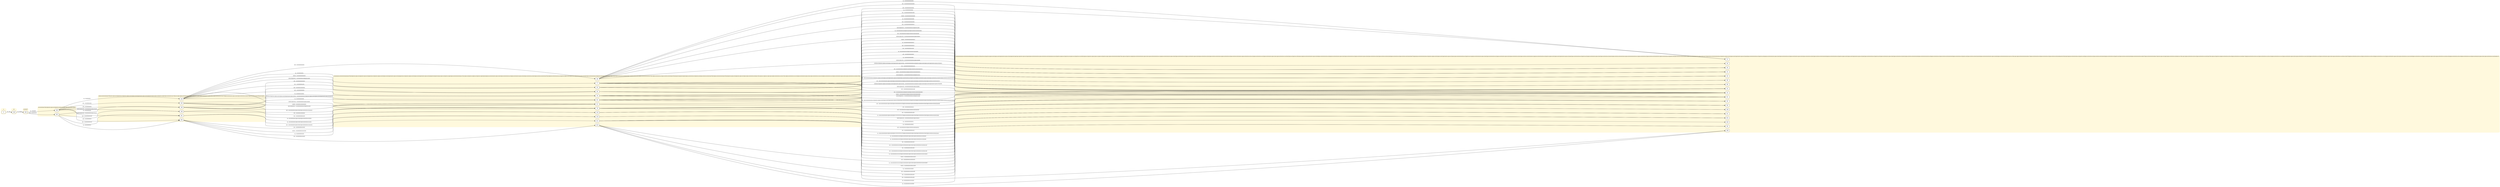 digraph "MONgen/Seed744556043" {
rankdir=LR
node [style=filled fillcolor=white]
subgraph cluster0 {
style="rounded,filled" color="#FFF9DD" node [style="rounded,filled" shape=box fillcolor="#FFFFFF"]
label=ε
M0S0 [label=0];
}
subgraph cluster1 {
style="rounded,filled" color="#FFF9DD" node [style="rounded,filled" shape=box fillcolor="#FFFFFF"]
label="r1"
M1S158 [label=158];
}
subgraph cluster2 {
style="rounded,filled" color="#FFF9DD" node [style="rounded,filled" shape=box fillcolor="#FFFFFF"]
label="r1r2r2?"
M2S159 [label=159];
}
subgraph cluster3 {
style="rounded,filled" color="#FFF9DD" node [style="rounded,filled" shape=box fillcolor="#FFFFFF"]
label="(r1r2r2(((r2?|r2)|((r2r1)|(r1r2)))|((r2r1)|(r1r2)))|r1)|(r1r2r2r2r1?|r1)"
M3S160 [label=160];
M3S162 [label=162];
}
subgraph cluster4 {
style="rounded,filled" color="#FFF9DD" node [style="rounded,filled" shape=box fillcolor="#FFFFFF"]
label="(((((r1r2r2r2(((((r2?|((r2r1)|(r1r2)))|((r2(r1r2)|(r2r1))|((r1r2r2)|((r1r2r2)|(r2(r2r1)|(r1r2))))))|(r2r2))|r1)|((r1r2)|(r2r1)))|r2)|(r1r2r2r2r1(r1?|(r1r1))|r1))|(r1r2r2r2r2(r1?|((r1r2)|(r2r1)))|r2))|((r1r2r2(r2r1)|(r1r2)r1)|(r1r2r2r2r1r1)r1?))|((r1r2r2(r2r1)|(r1r2)r2)|(r1r2r2r2r1r2)r2?))|(r1r2r2r1r2(r2?|(r2r2))|r2)"
M4S144 [label=144];
M4S163 [label=163];
M4S149 [label=149];
M4S161 [label=161];
M4S146 [label=146];
M4S145 [label=145];
}
subgraph cluster5 {
style="rounded,filled" color="#FFF9DD" node [style="rounded,filled" shape=box fillcolor="#FFFFFF"]
label="(((((((((((r1r2r2r2r2(((((((((r2?|r2)|((r2r1)|(r1r2)))|((r2r1)|(r1r2)))|((r2(r1r2)|(r2r1))|((r1r2r2)|((r1r2r2)|(r2(r2r1)|(r1r2))))))|((r2(r1r2)|(r2r1))|((r1r2r2)|((r1r2r2)|(r2(r2r1)|(r1r2))))))|(r2r2))|(r2r2))|r1)|((r1r2)|(r2r1)))|r2)|(r1r2r2r2r2r2((((r1?|r1)|((r1r2)|(r2r1)))|((r1r2)|(r2r1)))|r2)|r2))|((((r1r2r2r2(r2r1)|(r1r2)r2)|(r1r2r2r2r2r1r2))|((r1r2r2(r2r1)|(r1r2)r2)|(r1r2r2r2r1r2)r2))|(r1r2r2r1r2r2r2)r2?|r2))|((((r1r2r2r2(r2(r1r2)|(r2r1))|((r1r2r2)|((r1r2r2)|(r2(r2r1)|(r1r2))))r2)|(r1r2r2r2r2(r1r2)|(r2r1)r2))|((r1r2r2(r2r1)|(r1r2)r2)|(r1r2r2r2r1r2)r2r2))|(r1r2r2r1r2r2r2r2)))|(r1r2r2r2r2r2r2r1?|r1))|((r1r2r2r2r1r2)|(r1r2r2r1r2r2)(((r2?|r2)|(r2r2))|(r2r2))|r2))|((r1r2r2r2(r1r2)|(r2r1)r2)|(r1r2r2r1r2r2r2)r2?|r2))|(r1r2r2r2r2r2(((r2?|r2)|((r2r1)|(r1r2)))|((r2r1)|(r1r2)))|r1))|(r1r2r2r2r1r2((((r1?|r1)|(r1r1))|(r1r1))|r1)|r1))|(r1r2r2r2r1r1r2r1?|r1))|((r1r2r2r2r1r1r1r2)|((r1r2r2(r2r1)|(r1r2)r1)|(r1r2r2r2r1r1)r1r2)))|((r1r2r2r2r1r1r2)|((r1r2r2(r2r1)|(r1r2)r1)|(r1r2r2r2r1r1)r2)r1?|r1)"
M5S77 [label=77];
M5S82 [label=82];
M5S79 [label=79];
M5S41 [label=41];
M5S44 [label=44];
M5S78 [label=78];
M5S40 [label=40];
M5S39 [label=39];
M5S121 [label=121];
M5S122 [label=122];
M5S119 [label=119];
M5S118 [label=118];
}
subgraph cluster6 {
style="rounded,filled" color="#FFF9DD" node [style="rounded,filled" shape=box fillcolor="#FFFFFF"]
label="(((((((((((((((((r1r2r2r2r2r3(((((((r1r2)|(r2r1))?|((r2(r1r2)|(r2r1))|((r1r2r2)|((r1r2r2)|(r2(r2r1)|(r1r2))))))|(r2r2))|r2)|r1)|((r2r1)|(r1r2)))|r2)|((r1r2r2r2r2r2r1)|(r1r2r2r2r1r2r2)(((((((r1(r1r2)|(r2r1))|(((r1r2)|(r2r1)r1)|((r1r1r2)|(r2r1r1))))?|r2)|((r1r2)|(r2r1)))|r1)|(r1r1))|((r1r2)|(r2r1)))|r1))|(r1r2r2r2r2r2r3(r2?|r1)|((r1r2)|(r2r1))))|((((((r1r2r2r2r2(r2r1)|(r1r2)r1)|(r1r2r2r2r2r2r1r1))|((((r1r2r2r2(r2r1)|(r1r2)r2)|(r1r2r2r2r2r1r2))|((r1r2r2(r2r1)|(r1r2)r2)|(r1r2r2r2r1r2)r2))|(r1r2r2r1r2r2r2)r1))|((r1r2r2r2r1r2)|(r1r2r2r1r2r2)r2r1))|(r1r2r2r2r1r2r1r2))|((r1r2r2r2r1r1r2)|((r1r2r2(r2r1)|(r1r2)r1)|(r1r2r2r2r1r1)r2)r2)(((r1r2)|(r2r1))?|r2)|r1))|((((r1r2r2r2r2(r2r1)|(r1r2)r3)|(r1r2r2r2r2r2r1r3))|((((r1r2r2r2(r2r1)|(r1r2)r2)|(r1r2r2r2r2r1r2))|((r1r2r2(r2r1)|(r1r2)r2)|(r1r2r2r2r1r2)r2))|(r1r2r2r1r2r2r2)r3))|((r1r2r2r2r1r2)|(r1r2r2r1r2r2)r2r3)r2?))|((((((((r1r2r2r2r2(r2(r1r2)|(r2r1))|((r1r2r2)|((r1r2r2)|(r2(r2r1)|(r1r2))))r1)|(r1r2r2r2r2r2(r1r2)|(r2r1)r1))|((((r1r2r2r2(r2r1)|(r1r2)r2)|(r1r2r2r2r2r1r2))|((r1r2r2(r2r1)|(r1r2)r2)|(r1r2r2r2r1r2)r2))|(r1r2r2r1r2r2r2)r2r1))|((((r1r2r2r2(r2(r1r2)|(r2r1))|((r1r2r2)|((r1r2r2)|(r2(r2r1)|(r1r2))))r2)|(r1r2r2r2r2(r1r2)|(r2r1)r2))|((r1r2r2(r2r1)|(r1r2)r2)|(r1r2r2r2r1r2)r2r2))|(r1r2r2r1r2r2r2r2)r1))|(r1r2r2r2r2r2r2r1r1))|((r1r2r2r2r1r2)|(r1r2r2r1r2r2)r2r2r1))|((r1r2r2r2(r1r2)|(r2r1)r2)|(r1r2r2r1r2r2r2)r2r1))|(r1r2r2r2r2r2(r2r1)|(r1r2)r1)r1?))|((((((((r1r2r2r2r2(r2(r1r2)|(r2r1))|((r1r2r2)|((r1r2r2)|(r2(r2r1)|(r1r2))))r3)|(r1r2r2r2r2r2(r1r2)|(r2r1)r3))|((((r1r2r2r2(r2r1)|(r1r2)r2)|(r1r2r2r2r2r1r2))|((r1r2r2(r2r1)|(r1r2)r2)|(r1r2r2r2r1r2)r2))|(r1r2r2r1r2r2r2)r2r3))|((((r1r2r2r2(r2(r1r2)|(r2r1))|((r1r2r2)|((r1r2r2)|(r2(r2r1)|(r1r2))))r2)|(r1r2r2r2r2(r1r2)|(r2r1)r2))|((r1r2r2(r2r1)|(r1r2)r2)|(r1r2r2r2r1r2)r2r2))|(r1r2r2r1r2r2r2r2)r3))|(r1r2r2r2r2r2r2r1r3))|((r1r2r2r2r1r2)|(r1r2r2r1r2r2)r2r2r3))|((r1r2r2r2(r1r2)|(r2r1)r2)|(r1r2r2r1r2r2r2)r2r3))|(r1r2r2r2r2r2(r2r1)|(r1r2)r3)))|(r1r2r2r2r2r2r2r1((r1r1)?|r1)|r1))|(r1r2r2r2r2r2r2r3r1?))|((r1r2r2r2r2r1r3)|((r1r2r2r2r1r2)|(r1r2r2r1r2r2)r3)((r2r2)?|r2)|r2))|((((r1r2r2r2r2(r1r2)|(r2r1)r3)|((r1r2r2r2r1r2)|(r1r2r2r1r2r2)r2r3))|((r1r2r2r2(r1r2)|(r2r1)r2)|(r1r2r2r1r2r2r2)r3))|(r1r2r2r2r2r2r1r3)r2?))|(r1r2r2r2r2r2r3(r1?|((r2r1)|(r1r2)))|r2))|(r1r2r2r2r1r2r3((r1r1)?|r1)|r1))|((r1r2r2r2r1r2r1r2)|(r1r2r2r2r1r1r2r2)(r2?|r1)|((r1r2)|(r2r1))))|((r1r2r2r2r1r2r1r3)|(r1r2r2r2r1r1r2r3)r1?))|((((r1r2r2r2r1r2r1r1r2)|(r1r2r2r2r1r1r2r1r2))|((r1r2r2r2r1r1r1r2)|((r1r2r2(r2r1)|(r1r2)r1)|(r1r2r2r2r1r1)r1r2)r2))|((r1r2r2r2r1r1r2)|((r1r2r2(r2r1)|(r1r2)r1)|(r1r2r2r2r1r1)r2)r1r2)r2?))|((((r1r2r2r2r1r2r1r1r3)|(r1r2r2r2r1r1r2r1r3))|((r1r2r2r2r1r1r1r2)|((r1r2r2(r2r1)|(r1r2)r1)|(r1r2r2r2r1r1)r1r2)r3))|((r1r2r2r2r1r1r2)|((r1r2r2(r2r1)|(r1r2)r1)|(r1r2r2r2r1r1)r2)r1r3)))|((r1r2r2r2r1r2r1r3)|((r1r2r2r2r1r1r2)|((r1r2r2(r2r1)|(r1r2)r1)|(r1r2r2r2r1r1)r2)r3)r1?)"
M6S59 [label=59];
M6S83 [label=83];
M6S66 [label=66];
M6S80 [label=80];
M6S61 [label=61];
M6S42 [label=42];
M6S23 [label=23];
M6S45 [label=45];
M6S28 [label=28];
M6S60 [label=60];
M6S22 [label=22];
M6S21 [label=21];
M6S105 [label=105];
M6S84 [label=84];
M6S106 [label=106];
M6S81 [label=81];
M6S101 [label=101];
M6S100 [label=100];
}
M0S0 -> M1S158 [label="(ε, r1)"]
M1S158 -> M2S159 [label="(ε, r1r2)"]
M2S159 -> M3S160 [label="(ε, r1r2r2)"]
M2S159 -> M3S162 [label="(r2, r1r2r2r2)"]
M3S160 -> M4S144 [label="(ε, r1r2r2r2)"]
M3S160 -> M4S163 [label="(r2, r1r2r2r2r1)"]
M3S160 -> M4S149 [label="(r2, r1r2r2r2r2)"]
M3S160 -> M4S161 [label="((r2r1)|(r1r2), r1r2r2(r2r1)|(r1r2)r1)"]
M3S160 -> M4S146 [label="((r2r1)|(r1r2), r1r2r2(r2r1)|(r1r2)r2)"]
M3S160 -> M4S145 [label="(r1, r1r2r2r1r2)"]
M3S162 -> M4S163 [label="(ε, r1r2r2r2r1)"]
M3S162 -> M4S149 [label="(ε, r1r2r2r2r2)"]
M3S162 -> M4S161 [label="(r1, r1r2r2r2r1r1)"]
M3S162 -> M4S146 [label="(r1, r1r2r2r2r1r2)"]
M4S144 -> M5S77 [label="(ε, r1r2r2r2r2)"]
M4S144 -> M5S82 [label="(r2, r1r2r2r2r2r2)"]
M4S144 -> M5S79 [label="((r2r1)|(r1r2), r1r2r2r2(r2r1)|(r1r2)r2)"]
M4S144 -> M5S41 [label="((r2(r1r2)|(r2r1))|((r1r2r2)|((r1r2r2)|(r2(r2r1)|(r1r2)))), r1r2r2r2(r2(r1r2)|(r2r1))|((r1r2r2)|((r1r2r2)|(r2(r2r1)|(r1r2))))r2)"]
M4S144 -> M5S44 [label="(r2r2, r1r2r2r2r2r2r2)"]
M4S144 -> M5S78 [label="(r1, r1r2r2r2r1r2)"]
M4S144 -> M5S40 [label="((r1r2)|(r2r1), r1r2r2r2(r1r2)|(r2r1)r2)"]
M4S144 -> M5S39 [label="(r2, r1r2r2r2r2r2)"]
M4S163 -> M5S121 [label="(ε, r1r2r2r2r1r2)"]
M4S163 -> M5S122 [label="(r1, r1r2r2r2r1r1r2)"]
M4S163 -> M5S119 [label="(r1r1, r1r2r2r2r1r1r1r2)"]
M4S163 -> M5S118 [label="(r1, r1r2r2r2r1r1r2)"]
M4S149 -> M5S82 [label="(ε, r1r2r2r2r2r2)"]
M4S149 -> M5S79 [label="(r1, r1r2r2r2r2r1r2)"]
M4S149 -> M5S41 [label="((r1r2)|(r2r1), r1r2r2r2r2(r1r2)|(r2r1)r2)"]
M4S149 -> M5S44 [label="(r2, r1r2r2r2r2r2r2)"]
M4S161 -> M5S118 [label="(ε, (r1r2r2(r2r1)|(r1r2)r1)|(r1r2r2r2r1r1)r2)"]
M4S161 -> M5S119 [label="(r1, (r1r2r2(r2r1)|(r1r2)r1)|(r1r2r2r2r1r1)r1r2)"]
M4S146 -> M5S79 [label="(ε, (r1r2r2(r2r1)|(r1r2)r2)|(r1r2r2r2r1r2)r2)"]
M4S146 -> M5S41 [label="(r2, (r1r2r2(r2r1)|(r1r2)r2)|(r1r2r2r2r1r2)r2r2)"]
M4S145 -> M5S78 [label="(ε, r1r2r2r1r2r2)"]
M4S145 -> M5S79 [label="(r2, r1r2r2r1r2r2r2)"]
M4S145 -> M5S41 [label="(r2r2, r1r2r2r1r2r2r2r2)"]
M4S145 -> M5S40 [label="(r2, r1r2r2r1r2r2r2)"]
M5S77 -> M6S59 [label="(ε, r1r2r2r2r2r3)"]
M5S77 -> M6S83 [label="(r2, r1r2r2r2r2r2r1)"]
M5S77 -> M6S66 [label="(r2, r1r2r2r2r2r2r3)"]
M5S77 -> M6S80 [label="((r2r1)|(r1r2), r1r2r2r2r2(r2r1)|(r1r2)r1)"]
M5S77 -> M6S61 [label="((r2r1)|(r1r2), r1r2r2r2r2(r2r1)|(r1r2)r3)"]
M5S77 -> M6S42 [label="((r2(r1r2)|(r2r1))|((r1r2r2)|((r1r2r2)|(r2(r2r1)|(r1r2)))), r1r2r2r2r2(r2(r1r2)|(r2r1))|((r1r2r2)|((r1r2r2)|(r2(r2r1)|(r1r2))))r1)"]
M5S77 -> M6S23 [label="((r2(r1r2)|(r2r1))|((r1r2r2)|((r1r2r2)|(r2(r2r1)|(r1r2)))), r1r2r2r2r2(r2(r1r2)|(r2r1))|((r1r2r2)|((r1r2r2)|(r2(r2r1)|(r1r2))))r3)"]
M5S77 -> M6S45 [label="(r2r2, r1r2r2r2r2r2r2r1)"]
M5S77 -> M6S28 [label="(r2r2, r1r2r2r2r2r2r2r3)"]
M5S77 -> M6S60 [label="(r1, r1r2r2r2r2r1r3)"]
M5S77 -> M6S22 [label="((r1r2)|(r2r1), r1r2r2r2r2(r1r2)|(r2r1)r3)"]
M5S77 -> M6S21 [label="(r2, r1r2r2r2r2r2r3)"]
M5S82 -> M6S83 [label="(ε, r1r2r2r2r2r2r1)"]
M5S82 -> M6S66 [label="(ε, r1r2r2r2r2r2r3)"]
M5S82 -> M6S80 [label="(r1, r1r2r2r2r2r2r1r1)"]
M5S82 -> M6S61 [label="(r1, r1r2r2r2r2r2r1r3)"]
M5S82 -> M6S42 [label="((r1r2)|(r2r1), r1r2r2r2r2r2(r1r2)|(r2r1)r1)"]
M5S82 -> M6S23 [label="((r1r2)|(r2r1), r1r2r2r2r2r2(r1r2)|(r2r1)r3)"]
M5S82 -> M6S45 [label="(r2, r1r2r2r2r2r2r2r1)"]
M5S82 -> M6S28 [label="(r2, r1r2r2r2r2r2r2r3)"]
M5S79 -> M6S80 [label="(ε, (((r1r2r2r2(r2r1)|(r1r2)r2)|(r1r2r2r2r2r1r2))|((r1r2r2(r2r1)|(r1r2)r2)|(r1r2r2r2r1r2)r2))|(r1r2r2r1r2r2r2)r1)"]
M5S79 -> M6S61 [label="(ε, (((r1r2r2r2(r2r1)|(r1r2)r2)|(r1r2r2r2r2r1r2))|((r1r2r2(r2r1)|(r1r2)r2)|(r1r2r2r2r1r2)r2))|(r1r2r2r1r2r2r2)r3)"]
M5S79 -> M6S42 [label="(r2, (((r1r2r2r2(r2r1)|(r1r2)r2)|(r1r2r2r2r2r1r2))|((r1r2r2(r2r1)|(r1r2)r2)|(r1r2r2r2r1r2)r2))|(r1r2r2r1r2r2r2)r2r1)"]
M5S79 -> M6S23 [label="(r2, (((r1r2r2r2(r2r1)|(r1r2)r2)|(r1r2r2r2r2r1r2))|((r1r2r2(r2r1)|(r1r2)r2)|(r1r2r2r2r1r2)r2))|(r1r2r2r1r2r2r2)r2r3)"]
M5S41 -> M6S42 [label="(ε, (((r1r2r2r2(r2(r1r2)|(r2r1))|((r1r2r2)|((r1r2r2)|(r2(r2r1)|(r1r2))))r2)|(r1r2r2r2r2(r1r2)|(r2r1)r2))|((r1r2r2(r2r1)|(r1r2)r2)|(r1r2r2r2r1r2)r2r2))|(r1r2r2r1r2r2r2r2)r1)"]
M5S41 -> M6S23 [label="(ε, (((r1r2r2r2(r2(r1r2)|(r2r1))|((r1r2r2)|((r1r2r2)|(r2(r2r1)|(r1r2))))r2)|(r1r2r2r2r2(r1r2)|(r2r1)r2))|((r1r2r2(r2r1)|(r1r2)r2)|(r1r2r2r2r1r2)r2r2))|(r1r2r2r1r2r2r2r2)r3)"]
M5S44 -> M6S45 [label="(ε, r1r2r2r2r2r2r2r1)"]
M5S44 -> M6S28 [label="(ε, r1r2r2r2r2r2r2r3)"]
M5S44 -> M6S42 [label="(r1, r1r2r2r2r2r2r2r1r1)"]
M5S44 -> M6S23 [label="(r1, r1r2r2r2r2r2r2r1r3)"]
M5S78 -> M6S60 [label="(ε, (r1r2r2r2r1r2)|(r1r2r2r1r2r2)r3)"]
M5S78 -> M6S80 [label="(r2, (r1r2r2r2r1r2)|(r1r2r2r1r2r2)r2r1)"]
M5S78 -> M6S61 [label="(r2, (r1r2r2r2r1r2)|(r1r2r2r1r2r2)r2r3)"]
M5S78 -> M6S42 [label="(r2r2, (r1r2r2r2r1r2)|(r1r2r2r1r2r2)r2r2r1)"]
M5S78 -> M6S23 [label="(r2r2, (r1r2r2r2r1r2)|(r1r2r2r1r2r2)r2r2r3)"]
M5S78 -> M6S22 [label="(r2, (r1r2r2r2r1r2)|(r1r2r2r1r2r2)r2r3)"]
M5S40 -> M6S22 [label="(ε, (r1r2r2r2(r1r2)|(r2r1)r2)|(r1r2r2r1r2r2r2)r3)"]
M5S40 -> M6S42 [label="(r2, (r1r2r2r2(r1r2)|(r2r1)r2)|(r1r2r2r1r2r2r2)r2r1)"]
M5S40 -> M6S23 [label="(r2, (r1r2r2r2(r1r2)|(r2r1)r2)|(r1r2r2r1r2r2r2)r2r3)"]
M5S39 -> M6S21 [label="(ε, r1r2r2r2r2r2r3)"]
M5S39 -> M6S45 [label="(r2, r1r2r2r2r2r2r2r1)"]
M5S39 -> M6S28 [label="(r2, r1r2r2r2r2r2r2r3)"]
M5S39 -> M6S42 [label="((r2r1)|(r1r2), r1r2r2r2r2r2(r2r1)|(r1r2)r1)"]
M5S39 -> M6S23 [label="((r2r1)|(r1r2), r1r2r2r2r2r2(r2r1)|(r1r2)r3)"]
M5S39 -> M6S22 [label="(r1, r1r2r2r2r2r2r1r3)"]
M5S121 -> M6S83 [label="(ε, r1r2r2r2r1r2r2)"]
M5S121 -> M6S105 [label="(ε, r1r2r2r2r1r2r3)"]
M5S121 -> M6S84 [label="(r1, r1r2r2r2r1r2r1r2)"]
M5S121 -> M6S106 [label="(r1, r1r2r2r2r1r2r1r3)"]
M5S121 -> M6S81 [label="(r1r1, r1r2r2r2r1r2r1r1r2)"]
M5S121 -> M6S101 [label="(r1r1, r1r2r2r2r1r2r1r1r3)"]
M5S121 -> M6S80 [label="(r1, r1r2r2r2r1r2r1r2)"]
M5S121 -> M6S100 [label="(r1, r1r2r2r2r1r2r1r3)"]
M5S122 -> M6S84 [label="(ε, r1r2r2r2r1r1r2r2)"]
M5S122 -> M6S106 [label="(ε, r1r2r2r2r1r1r2r3)"]
M5S122 -> M6S81 [label="(r1, r1r2r2r2r1r1r2r1r2)"]
M5S122 -> M6S101 [label="(r1, r1r2r2r2r1r1r2r1r3)"]
M5S119 -> M6S81 [label="(ε, (r1r2r2r2r1r1r1r2)|((r1r2r2(r2r1)|(r1r2)r1)|(r1r2r2r2r1r1)r1r2)r2)"]
M5S119 -> M6S101 [label="(ε, (r1r2r2r2r1r1r1r2)|((r1r2r2(r2r1)|(r1r2)r1)|(r1r2r2r2r1r1)r1r2)r3)"]
M5S118 -> M6S80 [label="(ε, (r1r2r2r2r1r1r2)|((r1r2r2(r2r1)|(r1r2)r1)|(r1r2r2r2r1r1)r2)r2)"]
M5S118 -> M6S100 [label="(ε, (r1r2r2r2r1r1r2)|((r1r2r2(r2r1)|(r1r2)r1)|(r1r2r2r2r1r1)r2)r3)"]
M5S118 -> M6S81 [label="(r1, (r1r2r2r2r1r1r2)|((r1r2r2(r2r1)|(r1r2)r1)|(r1r2r2r2r1r1)r2)r1r2)"]
M5S118 -> M6S101 [label="(r1, (r1r2r2r2r1r1r2)|((r1r2r2(r2r1)|(r1r2)r1)|(r1r2r2r2r1r1)r2)r1r3)"]
}

